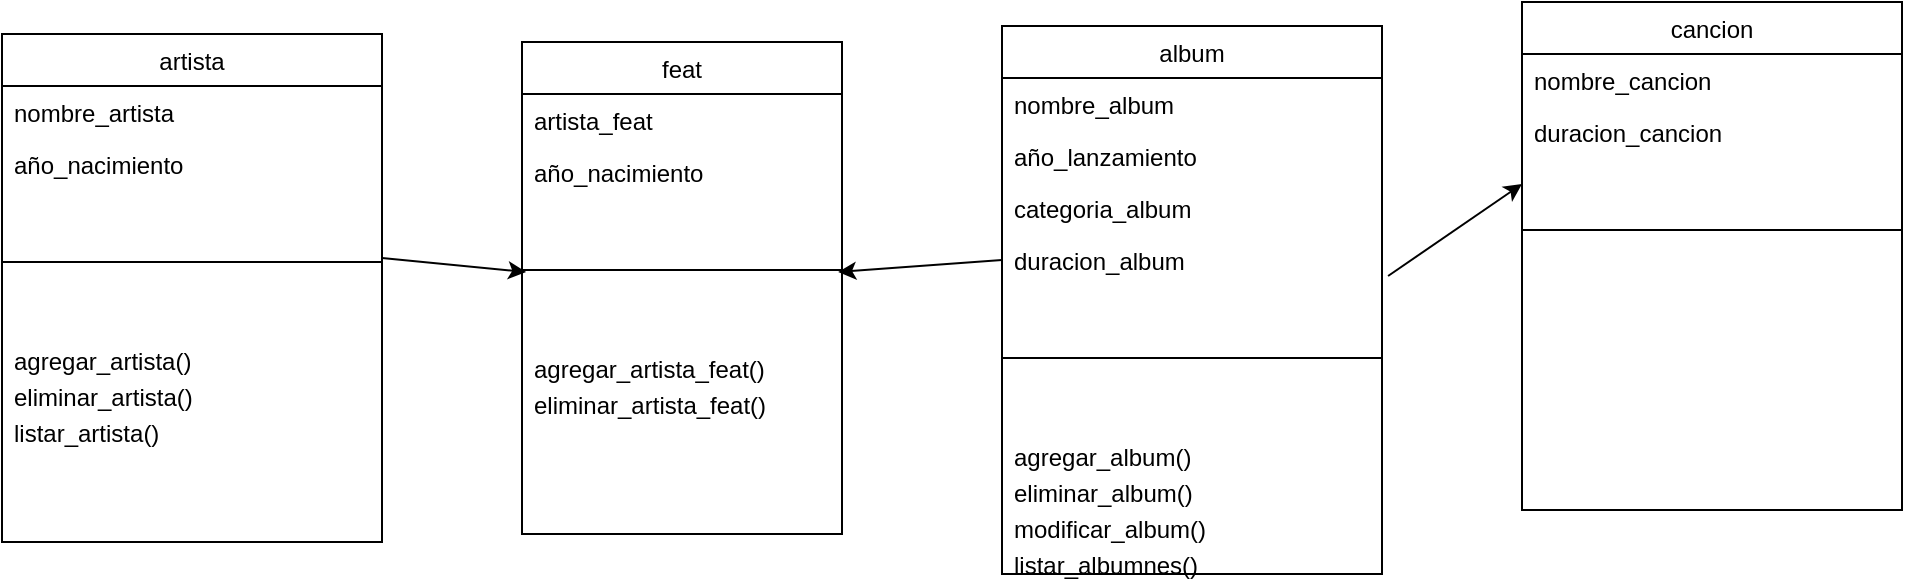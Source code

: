 <mxfile version="20.5.2" type="github">
  <diagram id="C5RBs43oDa-KdzZeNtuy" name="Page-1">
    <mxGraphModel dx="2021" dy="787" grid="1" gridSize="10" guides="1" tooltips="1" connect="1" arrows="1" fold="1" page="1" pageScale="1" pageWidth="827" pageHeight="1169" math="0" shadow="0">
      <root>
        <mxCell id="WIyWlLk6GJQsqaUBKTNV-0" />
        <mxCell id="WIyWlLk6GJQsqaUBKTNV-1" parent="WIyWlLk6GJQsqaUBKTNV-0" />
        <mxCell id="jYd_en9tOcL9HREIy_HQ-18" value="artista" style="swimlane;fontStyle=0;align=center;verticalAlign=top;childLayout=stackLayout;horizontal=1;startSize=26;horizontalStack=0;resizeParent=1;resizeLast=0;collapsible=1;marginBottom=0;rounded=0;shadow=0;strokeWidth=1;" parent="WIyWlLk6GJQsqaUBKTNV-1" vertex="1">
          <mxGeometry x="20" y="96" width="190" height="254" as="geometry">
            <mxRectangle x="130" y="380" width="160" height="26" as="alternateBounds" />
          </mxGeometry>
        </mxCell>
        <mxCell id="jYd_en9tOcL9HREIy_HQ-19" value="nombre_artista" style="text;align=left;verticalAlign=top;spacingLeft=4;spacingRight=4;overflow=hidden;rotatable=0;points=[[0,0.5],[1,0.5]];portConstraint=eastwest;" parent="jYd_en9tOcL9HREIy_HQ-18" vertex="1">
          <mxGeometry y="26" width="190" height="26" as="geometry" />
        </mxCell>
        <mxCell id="jYd_en9tOcL9HREIy_HQ-20" value="año_nacimiento" style="text;align=left;verticalAlign=top;spacingLeft=4;spacingRight=4;overflow=hidden;rotatable=0;points=[[0,0.5],[1,0.5]];portConstraint=eastwest;rounded=0;shadow=0;html=0;" parent="jYd_en9tOcL9HREIy_HQ-18" vertex="1">
          <mxGeometry y="52" width="190" height="26" as="geometry" />
        </mxCell>
        <mxCell id="jYd_en9tOcL9HREIy_HQ-23" value="" style="line;html=1;strokeWidth=1;align=left;verticalAlign=middle;spacingTop=-1;spacingLeft=3;spacingRight=3;rotatable=0;labelPosition=right;points=[];portConstraint=eastwest;" parent="jYd_en9tOcL9HREIy_HQ-18" vertex="1">
          <mxGeometry y="78" width="190" height="72" as="geometry" />
        </mxCell>
        <mxCell id="jYd_en9tOcL9HREIy_HQ-25" value="agregar_artista()&#xa;" style="text;align=left;verticalAlign=top;spacingLeft=4;spacingRight=4;overflow=hidden;rotatable=0;points=[[0,0.5],[1,0.5]];portConstraint=eastwest;" parent="jYd_en9tOcL9HREIy_HQ-18" vertex="1">
          <mxGeometry y="150" width="190" height="18" as="geometry" />
        </mxCell>
        <mxCell id="9v_CMCSOQ0xpzbK4TqaN-36" value="eliminar_artista()" style="text;align=left;verticalAlign=top;spacingLeft=4;spacingRight=4;overflow=hidden;rotatable=0;points=[[0,0.5],[1,0.5]];portConstraint=eastwest;" vertex="1" parent="jYd_en9tOcL9HREIy_HQ-18">
          <mxGeometry y="168" width="190" height="18" as="geometry" />
        </mxCell>
        <mxCell id="9v_CMCSOQ0xpzbK4TqaN-37" value="listar_artista()" style="text;align=left;verticalAlign=top;spacingLeft=4;spacingRight=4;overflow=hidden;rotatable=0;points=[[0,0.5],[1,0.5]];portConstraint=eastwest;" vertex="1" parent="jYd_en9tOcL9HREIy_HQ-18">
          <mxGeometry y="186" width="190" height="18" as="geometry" />
        </mxCell>
        <mxCell id="9v_CMCSOQ0xpzbK4TqaN-1" value="album" style="swimlane;fontStyle=0;align=center;verticalAlign=top;childLayout=stackLayout;horizontal=1;startSize=26;horizontalStack=0;resizeParent=1;resizeLast=0;collapsible=1;marginBottom=0;rounded=0;shadow=0;strokeWidth=1;" vertex="1" parent="WIyWlLk6GJQsqaUBKTNV-1">
          <mxGeometry x="520" y="92" width="190" height="274" as="geometry">
            <mxRectangle x="130" y="380" width="160" height="26" as="alternateBounds" />
          </mxGeometry>
        </mxCell>
        <mxCell id="9v_CMCSOQ0xpzbK4TqaN-2" value="nombre_album" style="text;align=left;verticalAlign=top;spacingLeft=4;spacingRight=4;overflow=hidden;rotatable=0;points=[[0,0.5],[1,0.5]];portConstraint=eastwest;" vertex="1" parent="9v_CMCSOQ0xpzbK4TqaN-1">
          <mxGeometry y="26" width="190" height="26" as="geometry" />
        </mxCell>
        <mxCell id="9v_CMCSOQ0xpzbK4TqaN-3" value="año_lanzamiento" style="text;align=left;verticalAlign=top;spacingLeft=4;spacingRight=4;overflow=hidden;rotatable=0;points=[[0,0.5],[1,0.5]];portConstraint=eastwest;rounded=0;shadow=0;html=0;" vertex="1" parent="9v_CMCSOQ0xpzbK4TqaN-1">
          <mxGeometry y="52" width="190" height="26" as="geometry" />
        </mxCell>
        <mxCell id="9v_CMCSOQ0xpzbK4TqaN-4" value="categoria_album" style="text;align=left;verticalAlign=top;spacingLeft=4;spacingRight=4;overflow=hidden;rotatable=0;points=[[0,0.5],[1,0.5]];portConstraint=eastwest;" vertex="1" parent="9v_CMCSOQ0xpzbK4TqaN-1">
          <mxGeometry y="78" width="190" height="26" as="geometry" />
        </mxCell>
        <mxCell id="9v_CMCSOQ0xpzbK4TqaN-5" value="duracion_album" style="text;align=left;verticalAlign=top;spacingLeft=4;spacingRight=4;overflow=hidden;rotatable=0;points=[[0,0.5],[1,0.5]];portConstraint=eastwest;" vertex="1" parent="9v_CMCSOQ0xpzbK4TqaN-1">
          <mxGeometry y="104" width="190" height="26" as="geometry" />
        </mxCell>
        <mxCell id="9v_CMCSOQ0xpzbK4TqaN-7" value="" style="line;html=1;strokeWidth=1;align=left;verticalAlign=middle;spacingTop=-1;spacingLeft=3;spacingRight=3;rotatable=0;labelPosition=right;points=[];portConstraint=eastwest;" vertex="1" parent="9v_CMCSOQ0xpzbK4TqaN-1">
          <mxGeometry y="130" width="190" height="72" as="geometry" />
        </mxCell>
        <mxCell id="9v_CMCSOQ0xpzbK4TqaN-8" value="agregar_album()&#xa;" style="text;align=left;verticalAlign=top;spacingLeft=4;spacingRight=4;overflow=hidden;rotatable=0;points=[[0,0.5],[1,0.5]];portConstraint=eastwest;" vertex="1" parent="9v_CMCSOQ0xpzbK4TqaN-1">
          <mxGeometry y="202" width="190" height="18" as="geometry" />
        </mxCell>
        <mxCell id="9v_CMCSOQ0xpzbK4TqaN-39" value="eliminar_album()" style="text;align=left;verticalAlign=top;spacingLeft=4;spacingRight=4;overflow=hidden;rotatable=0;points=[[0,0.5],[1,0.5]];portConstraint=eastwest;" vertex="1" parent="9v_CMCSOQ0xpzbK4TqaN-1">
          <mxGeometry y="220" width="190" height="18" as="geometry" />
        </mxCell>
        <mxCell id="9v_CMCSOQ0xpzbK4TqaN-41" value="modificar_album()" style="text;align=left;verticalAlign=top;spacingLeft=4;spacingRight=4;overflow=hidden;rotatable=0;points=[[0,0.5],[1,0.5]];portConstraint=eastwest;" vertex="1" parent="9v_CMCSOQ0xpzbK4TqaN-1">
          <mxGeometry y="238" width="190" height="18" as="geometry" />
        </mxCell>
        <mxCell id="9v_CMCSOQ0xpzbK4TqaN-42" value="listar_albumnes()" style="text;align=left;verticalAlign=top;spacingLeft=4;spacingRight=4;overflow=hidden;rotatable=0;points=[[0,0.5],[1,0.5]];portConstraint=eastwest;" vertex="1" parent="9v_CMCSOQ0xpzbK4TqaN-1">
          <mxGeometry y="256" width="190" height="18" as="geometry" />
        </mxCell>
        <mxCell id="9v_CMCSOQ0xpzbK4TqaN-9" value="cancion" style="swimlane;fontStyle=0;align=center;verticalAlign=top;childLayout=stackLayout;horizontal=1;startSize=26;horizontalStack=0;resizeParent=1;resizeLast=0;collapsible=1;marginBottom=0;rounded=0;shadow=0;strokeWidth=1;" vertex="1" parent="WIyWlLk6GJQsqaUBKTNV-1">
          <mxGeometry x="780" y="80" width="190" height="254" as="geometry">
            <mxRectangle x="130" y="380" width="160" height="26" as="alternateBounds" />
          </mxGeometry>
        </mxCell>
        <mxCell id="9v_CMCSOQ0xpzbK4TqaN-10" value="nombre_cancion" style="text;align=left;verticalAlign=top;spacingLeft=4;spacingRight=4;overflow=hidden;rotatable=0;points=[[0,0.5],[1,0.5]];portConstraint=eastwest;" vertex="1" parent="9v_CMCSOQ0xpzbK4TqaN-9">
          <mxGeometry y="26" width="190" height="26" as="geometry" />
        </mxCell>
        <mxCell id="9v_CMCSOQ0xpzbK4TqaN-11" value="duracion_cancion" style="text;align=left;verticalAlign=top;spacingLeft=4;spacingRight=4;overflow=hidden;rotatable=0;points=[[0,0.5],[1,0.5]];portConstraint=eastwest;rounded=0;shadow=0;html=0;" vertex="1" parent="9v_CMCSOQ0xpzbK4TqaN-9">
          <mxGeometry y="52" width="190" height="26" as="geometry" />
        </mxCell>
        <mxCell id="9v_CMCSOQ0xpzbK4TqaN-15" value="" style="line;html=1;strokeWidth=1;align=left;verticalAlign=middle;spacingTop=-1;spacingLeft=3;spacingRight=3;rotatable=0;labelPosition=right;points=[];portConstraint=eastwest;" vertex="1" parent="9v_CMCSOQ0xpzbK4TqaN-9">
          <mxGeometry y="78" width="190" height="72" as="geometry" />
        </mxCell>
        <mxCell id="9v_CMCSOQ0xpzbK4TqaN-25" value="" style="endArrow=classic;html=1;rounded=0;exitX=1;exitY=0.472;exitDx=0;exitDy=0;entryX=0.013;entryY=0.514;entryDx=0;entryDy=0;entryPerimeter=0;exitPerimeter=0;" edge="1" parent="WIyWlLk6GJQsqaUBKTNV-1" source="jYd_en9tOcL9HREIy_HQ-23" target="9v_CMCSOQ0xpzbK4TqaN-33">
          <mxGeometry width="50" height="50" relative="1" as="geometry">
            <mxPoint x="210" y="197" as="sourcePoint" />
            <mxPoint x="280" y="190" as="targetPoint" />
          </mxGeometry>
        </mxCell>
        <mxCell id="9v_CMCSOQ0xpzbK4TqaN-26" value="" style="endArrow=classic;html=1;rounded=0;entryX=0;entryY=0.5;entryDx=0;entryDy=0;exitX=1.016;exitY=0.808;exitDx=0;exitDy=0;exitPerimeter=0;" edge="1" parent="WIyWlLk6GJQsqaUBKTNV-1" source="9v_CMCSOQ0xpzbK4TqaN-5">
          <mxGeometry width="50" height="50" relative="1" as="geometry">
            <mxPoint x="690" y="223" as="sourcePoint" />
            <mxPoint x="780" y="171" as="targetPoint" />
          </mxGeometry>
        </mxCell>
        <mxCell id="9v_CMCSOQ0xpzbK4TqaN-27" value="feat" style="swimlane;fontStyle=0;align=center;verticalAlign=top;childLayout=stackLayout;horizontal=1;startSize=26;horizontalStack=0;resizeParent=1;resizeLast=0;collapsible=1;marginBottom=0;rounded=0;shadow=0;strokeWidth=1;" vertex="1" parent="WIyWlLk6GJQsqaUBKTNV-1">
          <mxGeometry x="280" y="100" width="160" height="246" as="geometry">
            <mxRectangle x="130" y="380" width="160" height="26" as="alternateBounds" />
          </mxGeometry>
        </mxCell>
        <mxCell id="9v_CMCSOQ0xpzbK4TqaN-28" value="artista_feat" style="text;align=left;verticalAlign=top;spacingLeft=4;spacingRight=4;overflow=hidden;rotatable=0;points=[[0,0.5],[1,0.5]];portConstraint=eastwest;" vertex="1" parent="9v_CMCSOQ0xpzbK4TqaN-27">
          <mxGeometry y="26" width="160" height="26" as="geometry" />
        </mxCell>
        <mxCell id="9v_CMCSOQ0xpzbK4TqaN-29" value="año_nacimiento" style="text;align=left;verticalAlign=top;spacingLeft=4;spacingRight=4;overflow=hidden;rotatable=0;points=[[0,0.5],[1,0.5]];portConstraint=eastwest;rounded=0;shadow=0;html=0;" vertex="1" parent="9v_CMCSOQ0xpzbK4TqaN-27">
          <mxGeometry y="52" width="160" height="26" as="geometry" />
        </mxCell>
        <mxCell id="9v_CMCSOQ0xpzbK4TqaN-33" value="" style="line;html=1;strokeWidth=1;align=left;verticalAlign=middle;spacingTop=-1;spacingLeft=3;spacingRight=3;rotatable=0;labelPosition=right;points=[];portConstraint=eastwest;" vertex="1" parent="9v_CMCSOQ0xpzbK4TqaN-27">
          <mxGeometry y="78" width="160" height="72" as="geometry" />
        </mxCell>
        <mxCell id="9v_CMCSOQ0xpzbK4TqaN-34" value="agregar_artista_feat()&#xa;" style="text;align=left;verticalAlign=top;spacingLeft=4;spacingRight=4;overflow=hidden;rotatable=0;points=[[0,0.5],[1,0.5]];portConstraint=eastwest;" vertex="1" parent="9v_CMCSOQ0xpzbK4TqaN-27">
          <mxGeometry y="150" width="160" height="18" as="geometry" />
        </mxCell>
        <mxCell id="9v_CMCSOQ0xpzbK4TqaN-38" value="eliminar_artista_feat()" style="text;align=left;verticalAlign=top;spacingLeft=4;spacingRight=4;overflow=hidden;rotatable=0;points=[[0,0.5],[1,0.5]];portConstraint=eastwest;" vertex="1" parent="9v_CMCSOQ0xpzbK4TqaN-27">
          <mxGeometry y="168" width="160" height="18" as="geometry" />
        </mxCell>
        <mxCell id="9v_CMCSOQ0xpzbK4TqaN-35" value="" style="endArrow=classic;html=1;rounded=0;exitX=0;exitY=0.5;exitDx=0;exitDy=0;entryX=0.988;entryY=0.514;entryDx=0;entryDy=0;entryPerimeter=0;" edge="1" parent="WIyWlLk6GJQsqaUBKTNV-1" source="9v_CMCSOQ0xpzbK4TqaN-5" target="9v_CMCSOQ0xpzbK4TqaN-33">
          <mxGeometry width="50" height="50" relative="1" as="geometry">
            <mxPoint x="500.95" y="214.004" as="sourcePoint" />
            <mxPoint x="440" y="191" as="targetPoint" />
          </mxGeometry>
        </mxCell>
      </root>
    </mxGraphModel>
  </diagram>
</mxfile>
